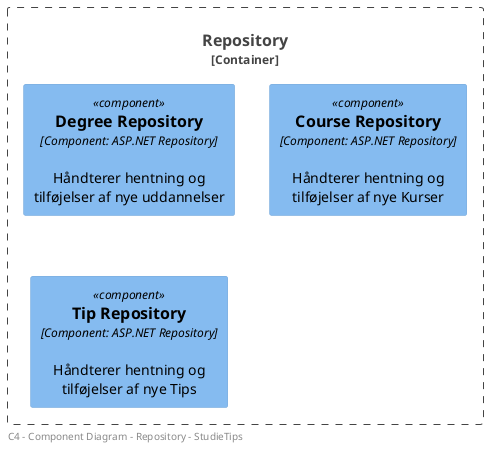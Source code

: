 @startuml Component Diagram Repository
!include <C4/C4_Container>
!include <C4/C4_Component>

left footer "   C4 - Component Diagram - Repository - StudieTips"

Container_Boundary(API,"Repository",""){
    
    Component(Repository1, "Degree Repository", "Component: ASP.NET Repository","Håndterer hentning og tilføjelser af nye uddannelser")
    Component(Repository2, "Course Repository", "Component: ASP.NET Repository","Håndterer hentning og tilføjelser af nye Kurser")
    Component(Repository3, "Tip Repository", "Component: ASP.NET Repository","Håndterer hentning og tilføjelser af nye Tips")
}

@enduml